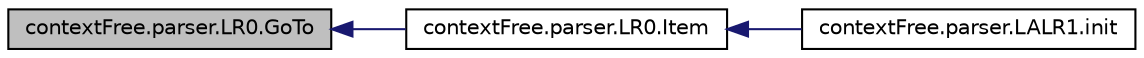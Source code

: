 digraph G
{
  edge [fontname="Helvetica",fontsize="10",labelfontname="Helvetica",labelfontsize="10"];
  node [fontname="Helvetica",fontsize="10",shape=record];
  rankdir="LR";
  Node1 [label="contextFree.parser.LR0.GoTo",height=0.2,width=0.4,color="black", fillcolor="grey75", style="filled" fontcolor="black"];
  Node1 -> Node2 [dir="back",color="midnightblue",fontsize="10",style="solid",fontname="Helvetica"];
  Node2 [label="contextFree.parser.LR0.Item",height=0.2,width=0.4,color="black", fillcolor="white", style="filled",URL="$classcontext_free_1_1parser_1_1_l_r0.html#aa96d752420b690ccbbc9fad67691f36a",tooltip="given a grammar G we calculate the associated grammar augmented by adding the production S &#39;:: =..."];
  Node2 -> Node3 [dir="back",color="midnightblue",fontsize="10",style="solid",fontname="Helvetica"];
  Node3 [label="contextFree.parser.LALR1.init",height=0.2,width=0.4,color="black", fillcolor="white", style="filled",URL="$classcontext_free_1_1parser_1_1_l_a_l_r1.html#a7618cff4af4edfffb9a538a7cb1e79cf",tooltip="Initialize the LALR(1) automaton from LR0 automaton."];
}
